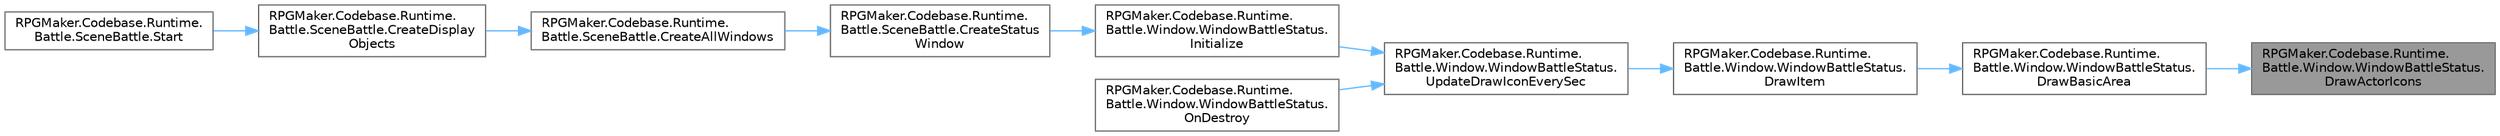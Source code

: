 digraph "RPGMaker.Codebase.Runtime.Battle.Window.WindowBattleStatus.DrawActorIcons"
{
 // LATEX_PDF_SIZE
  bgcolor="transparent";
  edge [fontname=Helvetica,fontsize=10,labelfontname=Helvetica,labelfontsize=10];
  node [fontname=Helvetica,fontsize=10,shape=box,height=0.2,width=0.4];
  rankdir="RL";
  Node1 [id="Node000001",label="RPGMaker.Codebase.Runtime.\lBattle.Window.WindowBattleStatus.\lDrawActorIcons",height=0.2,width=0.4,color="gray40", fillcolor="grey60", style="filled", fontcolor="black",tooltip="指定した[アクター]のアイコンを指定位置に描画"];
  Node1 -> Node2 [id="edge1_Node000001_Node000002",dir="back",color="steelblue1",style="solid",tooltip=" "];
  Node2 [id="Node000002",label="RPGMaker.Codebase.Runtime.\lBattle.Window.WindowBattleStatus.\lDrawBasicArea",height=0.2,width=0.4,color="grey40", fillcolor="white", style="filled",URL="$d6/daf/class_r_p_g_maker_1_1_codebase_1_1_runtime_1_1_battle_1_1_window_1_1_window_battle_status.html#a17b9d033f3d930f698f822119e18ff06",tooltip="指定範囲を指定アクターで描画"];
  Node2 -> Node3 [id="edge2_Node000002_Node000003",dir="back",color="steelblue1",style="solid",tooltip=" "];
  Node3 [id="Node000003",label="RPGMaker.Codebase.Runtime.\lBattle.Window.WindowBattleStatus.\lDrawItem",height=0.2,width=0.4,color="grey40", fillcolor="white", style="filled",URL="$d6/daf/class_r_p_g_maker_1_1_codebase_1_1_runtime_1_1_battle_1_1_window_1_1_window_battle_status.html#a8dbc8e05487d8a80ef6c21fbed9abdcb",tooltip="指定番号の項目を描画"];
  Node3 -> Node4 [id="edge3_Node000003_Node000004",dir="back",color="steelblue1",style="solid",tooltip=" "];
  Node4 [id="Node000004",label="RPGMaker.Codebase.Runtime.\lBattle.Window.WindowBattleStatus.\lUpdateDrawIconEverySec",height=0.2,width=0.4,color="grey40", fillcolor="white", style="filled",URL="$d6/daf/class_r_p_g_maker_1_1_codebase_1_1_runtime_1_1_battle_1_1_window_1_1_window_battle_status.html#a649e50f6d6929b06933d94ac78dd17c0",tooltip="毎秒の更新処理"];
  Node4 -> Node5 [id="edge4_Node000004_Node000005",dir="back",color="steelblue1",style="solid",tooltip=" "];
  Node5 [id="Node000005",label="RPGMaker.Codebase.Runtime.\lBattle.Window.WindowBattleStatus.\lInitialize",height=0.2,width=0.4,color="grey40", fillcolor="white", style="filled",URL="$d6/daf/class_r_p_g_maker_1_1_codebase_1_1_runtime_1_1_battle_1_1_window_1_1_window_battle_status.html#ae534159741a3d8678abb6a9a9ac7eca5",tooltip="初期化"];
  Node5 -> Node6 [id="edge5_Node000005_Node000006",dir="back",color="steelblue1",style="solid",tooltip=" "];
  Node6 [id="Node000006",label="RPGMaker.Codebase.Runtime.\lBattle.SceneBattle.CreateStatus\lWindow",height=0.2,width=0.4,color="grey40", fillcolor="white", style="filled",URL="$dd/d83/class_r_p_g_maker_1_1_codebase_1_1_runtime_1_1_battle_1_1_scene_battle.html#a442e991df0c551a8116da35bd02e3dcf",tooltip="[ステータス]ウィンドウ(Window_BattleStatus)を生成"];
  Node6 -> Node7 [id="edge6_Node000006_Node000007",dir="back",color="steelblue1",style="solid",tooltip=" "];
  Node7 [id="Node000007",label="RPGMaker.Codebase.Runtime.\lBattle.SceneBattle.CreateAllWindows",height=0.2,width=0.4,color="grey40", fillcolor="white", style="filled",URL="$dd/d83/class_r_p_g_maker_1_1_codebase_1_1_runtime_1_1_battle_1_1_scene_battle.html#a1696ba0f56578c100381e543a4d89f0f",tooltip="戦闘シーンに必要なすべてのウィンドウを生成"];
  Node7 -> Node8 [id="edge7_Node000007_Node000008",dir="back",color="steelblue1",style="solid",tooltip=" "];
  Node8 [id="Node000008",label="RPGMaker.Codebase.Runtime.\lBattle.SceneBattle.CreateDisplay\lObjects",height=0.2,width=0.4,color="grey40", fillcolor="white", style="filled",URL="$dd/d83/class_r_p_g_maker_1_1_codebase_1_1_runtime_1_1_battle_1_1_scene_battle.html#aacb7721fb35bd6b6334d73e9df2ade88",tooltip="表示に必要なオブジェクトを生成。 スプライトセット、ウィンドウレイヤー、ウィンドウなど"];
  Node8 -> Node9 [id="edge8_Node000008_Node000009",dir="back",color="steelblue1",style="solid",tooltip=" "];
  Node9 [id="Node000009",label="RPGMaker.Codebase.Runtime.\lBattle.SceneBattle.Start",height=0.2,width=0.4,color="grey40", fillcolor="white", style="filled",URL="$dd/d83/class_r_p_g_maker_1_1_codebase_1_1_runtime_1_1_battle_1_1_scene_battle.html#a52668ac9e236a1452c2290bae1331f7d",tooltip="シーンの開始"];
  Node4 -> Node10 [id="edge9_Node000004_Node000010",dir="back",color="steelblue1",style="solid",tooltip=" "];
  Node10 [id="Node000010",label="RPGMaker.Codebase.Runtime.\lBattle.Window.WindowBattleStatus.\lOnDestroy",height=0.2,width=0.4,color="grey40", fillcolor="white", style="filled",URL="$d6/daf/class_r_p_g_maker_1_1_codebase_1_1_runtime_1_1_battle_1_1_window_1_1_window_battle_status.html#a4eae8de9a04dfd5a408cd4d75d2b578a",tooltip="破棄時処理"];
}
